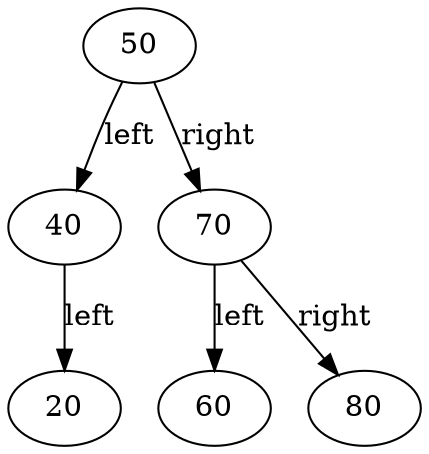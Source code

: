 digraph ArvoreBin {
  50;
  50 -> 40 [label="left"];
  40;
  40 -> 20 [label="left"];
  20;
  50 -> 70 [label="right"];
  70;
  70 -> 60 [label="left"];
  60;
  70 -> 80 [label="right"];
  80;
}
